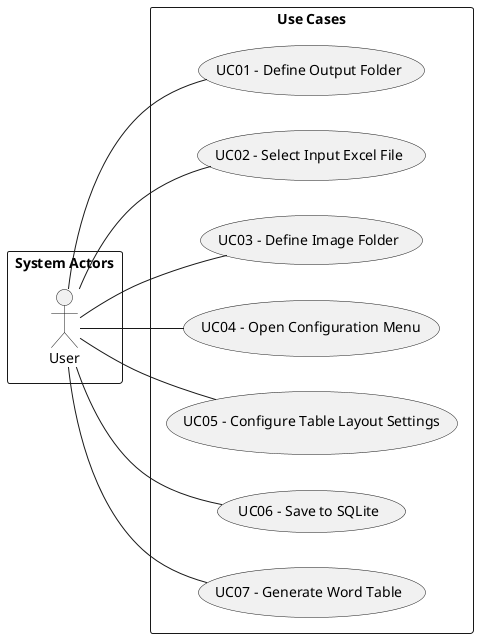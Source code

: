 @startuml

left to right direction


rectangle "System Actors" as actor {
actor User
}

rectangle "Use Cases" {
    usecase "UC01 - Define Output Folder" as UC01
    usecase "UC02 - Select Input Excel File" as UC02
    usecase "UC03 - Define Image Folder" as UC03
    usecase "UC04 - Open Configuration Menu" as UC04
    usecase "UC05 - Configure Table Layout Settings" as UC05
    usecase "UC06 - Save to SQLite" as UC06
    usecase "UC07 - Generate Word Table" as UC07
}

User -- UC01
User -- UC02
User -- UC03
User -- UC04
User -- UC05
User -- UC06
User -- UC07

@enduml